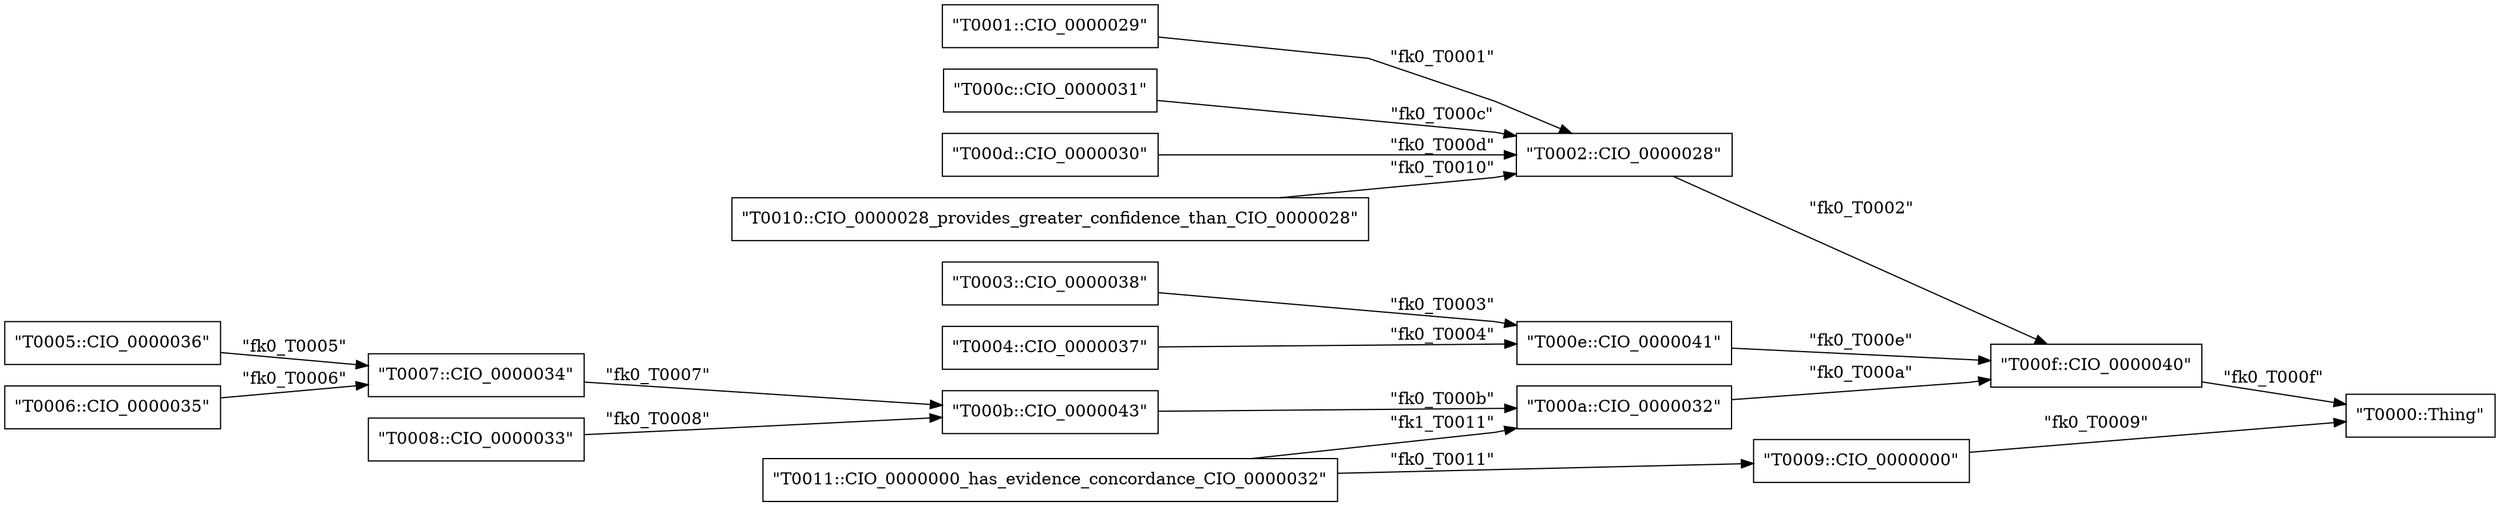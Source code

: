 strict digraph G {
  splines=polyline;
  rankdir=LR;
  "T0000::Thing" [ label="\"T0000::Thing\"" shape="box" ];
  "T0001::CIO_0000029" [ label="\"T0001::CIO_0000029\"" shape="box" ];
  "T0002::CIO_0000028" [ label="\"T0002::CIO_0000028\"" shape="box" ];
  "T000f::CIO_0000040" [ label="\"T000f::CIO_0000040\"" shape="box" ];
  "T0003::CIO_0000038" [ label="\"T0003::CIO_0000038\"" shape="box" ];
  "T000e::CIO_0000041" [ label="\"T000e::CIO_0000041\"" shape="box" ];
  "T0004::CIO_0000037" [ label="\"T0004::CIO_0000037\"" shape="box" ];
  "T0005::CIO_0000036" [ label="\"T0005::CIO_0000036\"" shape="box" ];
  "T0007::CIO_0000034" [ label="\"T0007::CIO_0000034\"" shape="box" ];
  "T0006::CIO_0000035" [ label="\"T0006::CIO_0000035\"" shape="box" ];
  "T000b::CIO_0000043" [ label="\"T000b::CIO_0000043\"" shape="box" ];
  "T0008::CIO_0000033" [ label="\"T0008::CIO_0000033\"" shape="box" ];
  "T0009::CIO_0000000" [ label="\"T0009::CIO_0000000\"" shape="box" ];
  "T000a::CIO_0000032" [ label="\"T000a::CIO_0000032\"" shape="box" ];
  "T000c::CIO_0000031" [ label="\"T000c::CIO_0000031\"" shape="box" ];
  "T000d::CIO_0000030" [ label="\"T000d::CIO_0000030\"" shape="box" ];
  "T0010::CIO_0000028_provides_greater_confidence_than_CIO_0000028" [ label="\"T0010::CIO_0000028_provides_greater_confidence_than_CIO_0000028\"" shape="box" ];
  "T0011::CIO_0000000_has_evidence_concordance_CIO_0000032" [ label="\"T0011::CIO_0000000_has_evidence_concordance_CIO_0000032\"" shape="box" ];
  "T0001::CIO_0000029" -> "T0002::CIO_0000028" [ label="\"fk0_T0001\"" ];
  "T0002::CIO_0000028" -> "T000f::CIO_0000040" [ label="\"fk0_T0002\"" ];
  "T0003::CIO_0000038" -> "T000e::CIO_0000041" [ label="\"fk0_T0003\"" ];
  "T0004::CIO_0000037" -> "T000e::CIO_0000041" [ label="\"fk0_T0004\"" ];
  "T0005::CIO_0000036" -> "T0007::CIO_0000034" [ label="\"fk0_T0005\"" ];
  "T0006::CIO_0000035" -> "T0007::CIO_0000034" [ label="\"fk0_T0006\"" ];
  "T0007::CIO_0000034" -> "T000b::CIO_0000043" [ label="\"fk0_T0007\"" ];
  "T0008::CIO_0000033" -> "T000b::CIO_0000043" [ label="\"fk0_T0008\"" ];
  "T0009::CIO_0000000" -> "T0000::Thing" [ label="\"fk0_T0009\"" ];
  "T000a::CIO_0000032" -> "T000f::CIO_0000040" [ label="\"fk0_T000a\"" ];
  "T000b::CIO_0000043" -> "T000a::CIO_0000032" [ label="\"fk0_T000b\"" ];
  "T000c::CIO_0000031" -> "T0002::CIO_0000028" [ label="\"fk0_T000c\"" ];
  "T000d::CIO_0000030" -> "T0002::CIO_0000028" [ label="\"fk0_T000d\"" ];
  "T000e::CIO_0000041" -> "T000f::CIO_0000040" [ label="\"fk0_T000e\"" ];
  "T000f::CIO_0000040" -> "T0000::Thing" [ label="\"fk0_T000f\"" ];
  "T0010::CIO_0000028_provides_greater_confidence_than_CIO_0000028" -> "T0002::CIO_0000028" [ label="\"fk0_T0010\"" ];
  "T0011::CIO_0000000_has_evidence_concordance_CIO_0000032" -> "T0009::CIO_0000000" [ label="\"fk0_T0011\"" ];
  "T0011::CIO_0000000_has_evidence_concordance_CIO_0000032" -> "T000a::CIO_0000032" [ label="\"fk1_T0011\"" ];
}
